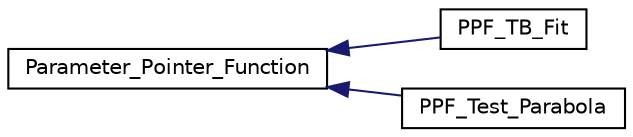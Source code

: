 digraph "Graphical Class Hierarchy"
{
  edge [fontname="Helvetica",fontsize="10",labelfontname="Helvetica",labelfontsize="10"];
  node [fontname="Helvetica",fontsize="10",shape=record];
  rankdir="LR";
  Node1 [label="Parameter_Pointer_Function",height=0.2,width=0.4,color="black", fillcolor="white", style="filled",URL="$classParameter__Pointer__Function.html"];
  Node1 -> Node2 [dir="back",color="midnightblue",fontsize="10",style="solid",fontname="Helvetica"];
  Node2 [label="PPF_TB_Fit",height=0.2,width=0.4,color="black", fillcolor="white", style="filled",URL="$classPPF__TB__Fit.html"];
  Node1 -> Node3 [dir="back",color="midnightblue",fontsize="10",style="solid",fontname="Helvetica"];
  Node3 [label="PPF_Test_Parabola",height=0.2,width=0.4,color="black", fillcolor="white", style="filled",URL="$classPPF__Test__Parabola.html"];
}
